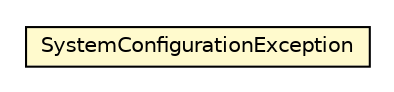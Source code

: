 #!/usr/local/bin/dot
#
# Class diagram 
# Generated by UMLGraph version 5.1 (http://www.umlgraph.org/)
#

digraph G {
	edge [fontname="Helvetica",fontsize=10,labelfontname="Helvetica",labelfontsize=10];
	node [fontname="Helvetica",fontsize=10,shape=plaintext];
	nodesep=0.25;
	ranksep=0.5;
	rankdir=LR;
	// com.inn.headstartdemo.exceptions.SystemConfigurationException
	c16540 [label=<<table title="com.inn.headstartdemo.exceptions.SystemConfigurationException" border="0" cellborder="1" cellspacing="0" cellpadding="2" port="p" bgcolor="lemonChiffon" href="./SystemConfigurationException.html">
		<tr><td><table border="0" cellspacing="0" cellpadding="1">
<tr><td align="center" balign="center"> SystemConfigurationException </td></tr>
		</table></td></tr>
		</table>>, fontname="Helvetica", fontcolor="black", fontsize=10.0];
}

